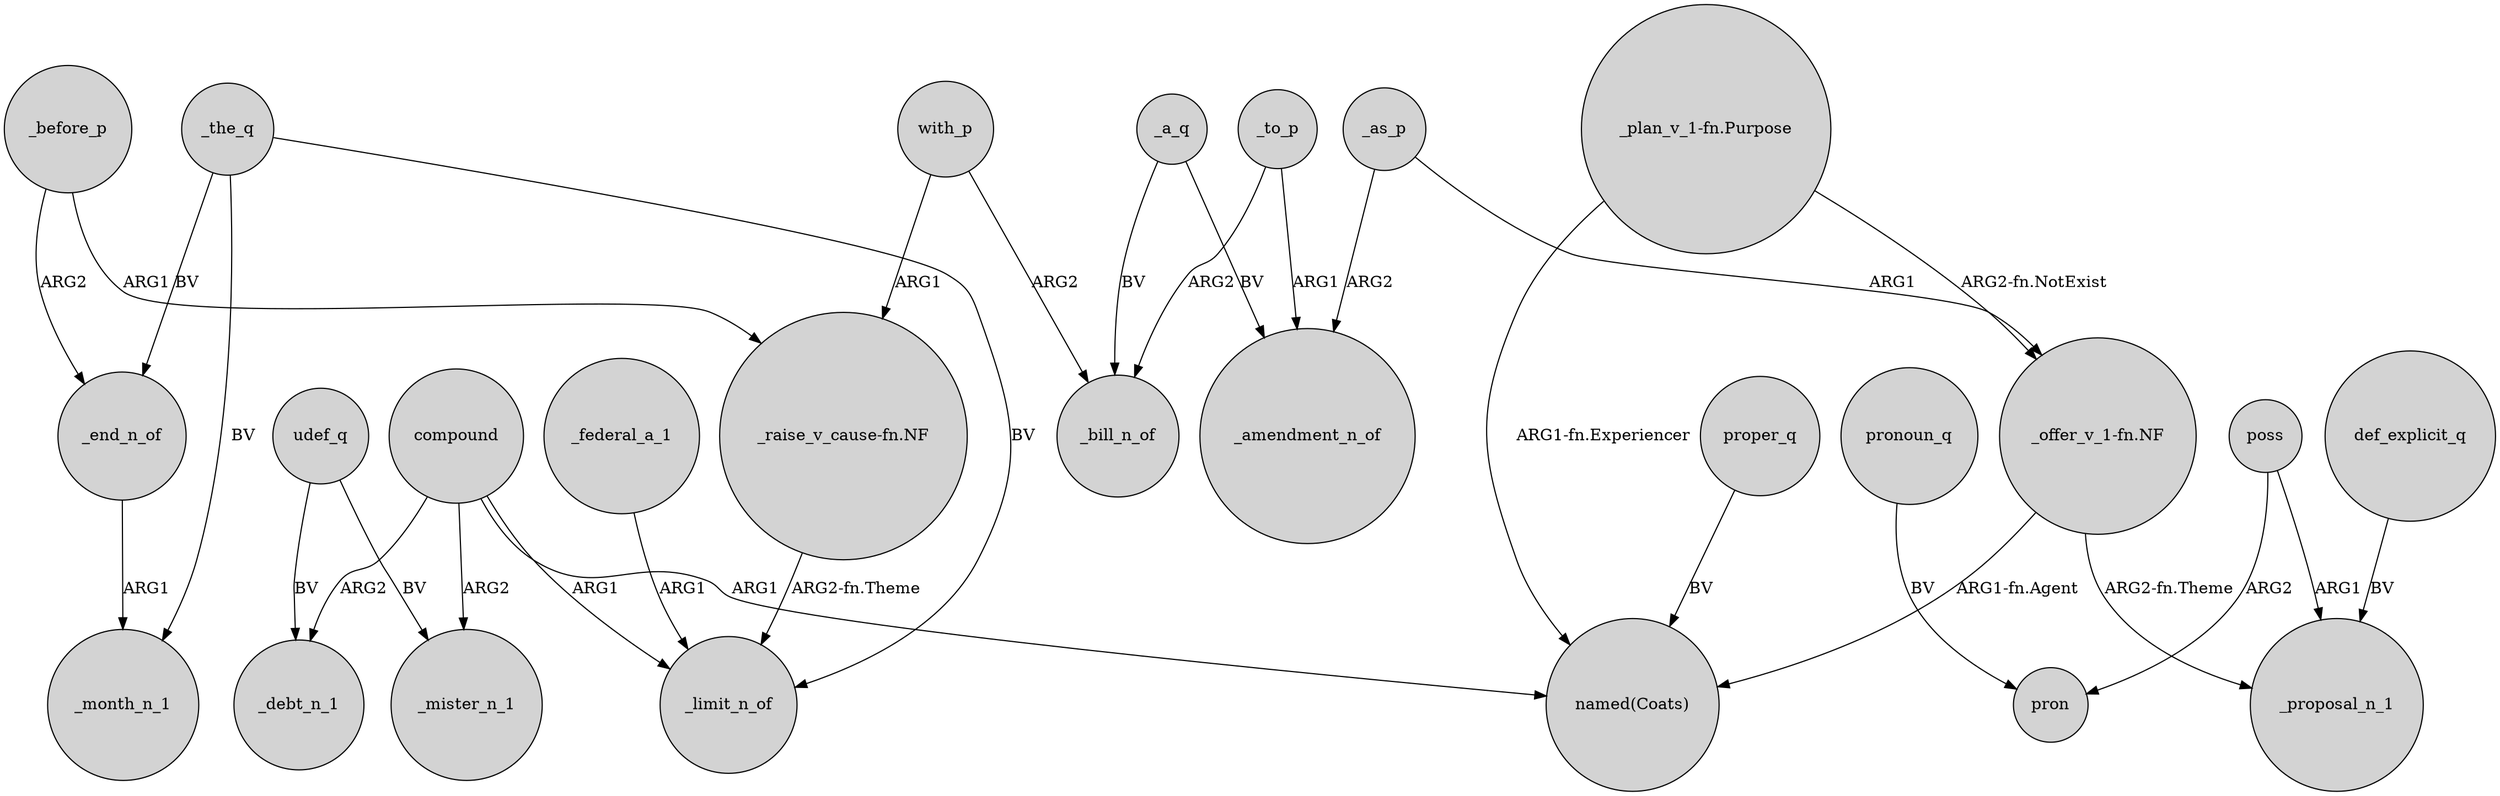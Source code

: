 digraph {
	node [shape=circle style=filled]
	"_plan_v_1-fn.Purpose" -> "_offer_v_1-fn.NF" [label="ARG2-fn.NotExist"]
	_before_p -> "_raise_v_cause-fn.NF" [label=ARG1]
	poss -> pron [label=ARG2]
	_a_q -> _amendment_n_of [label=BV]
	_a_q -> _bill_n_of [label=BV]
	udef_q -> _debt_n_1 [label=BV]
	_the_q -> _end_n_of [label=BV]
	"_raise_v_cause-fn.NF" -> _limit_n_of [label="ARG2-fn.Theme"]
	with_p -> "_raise_v_cause-fn.NF" [label=ARG1]
	compound -> _mister_n_1 [label=ARG2]
	compound -> _debt_n_1 [label=ARG2]
	compound -> _limit_n_of [label=ARG1]
	"_offer_v_1-fn.NF" -> "named(Coats)" [label="ARG1-fn.Agent"]
	udef_q -> _mister_n_1 [label=BV]
	_to_p -> _bill_n_of [label=ARG2]
	pronoun_q -> pron [label=BV]
	"_offer_v_1-fn.NF" -> _proposal_n_1 [label="ARG2-fn.Theme"]
	_the_q -> _month_n_1 [label=BV]
	poss -> _proposal_n_1 [label=ARG1]
	"_plan_v_1-fn.Purpose" -> "named(Coats)" [label="ARG1-fn.Experiencer"]
	_to_p -> _amendment_n_of [label=ARG1]
	_before_p -> _end_n_of [label=ARG2]
	_as_p -> "_offer_v_1-fn.NF" [label=ARG1]
	with_p -> _bill_n_of [label=ARG2]
	proper_q -> "named(Coats)" [label=BV]
	def_explicit_q -> _proposal_n_1 [label=BV]
	_federal_a_1 -> _limit_n_of [label=ARG1]
	_end_n_of -> _month_n_1 [label=ARG1]
	_as_p -> _amendment_n_of [label=ARG2]
	_the_q -> _limit_n_of [label=BV]
	compound -> "named(Coats)" [label=ARG1]
}
